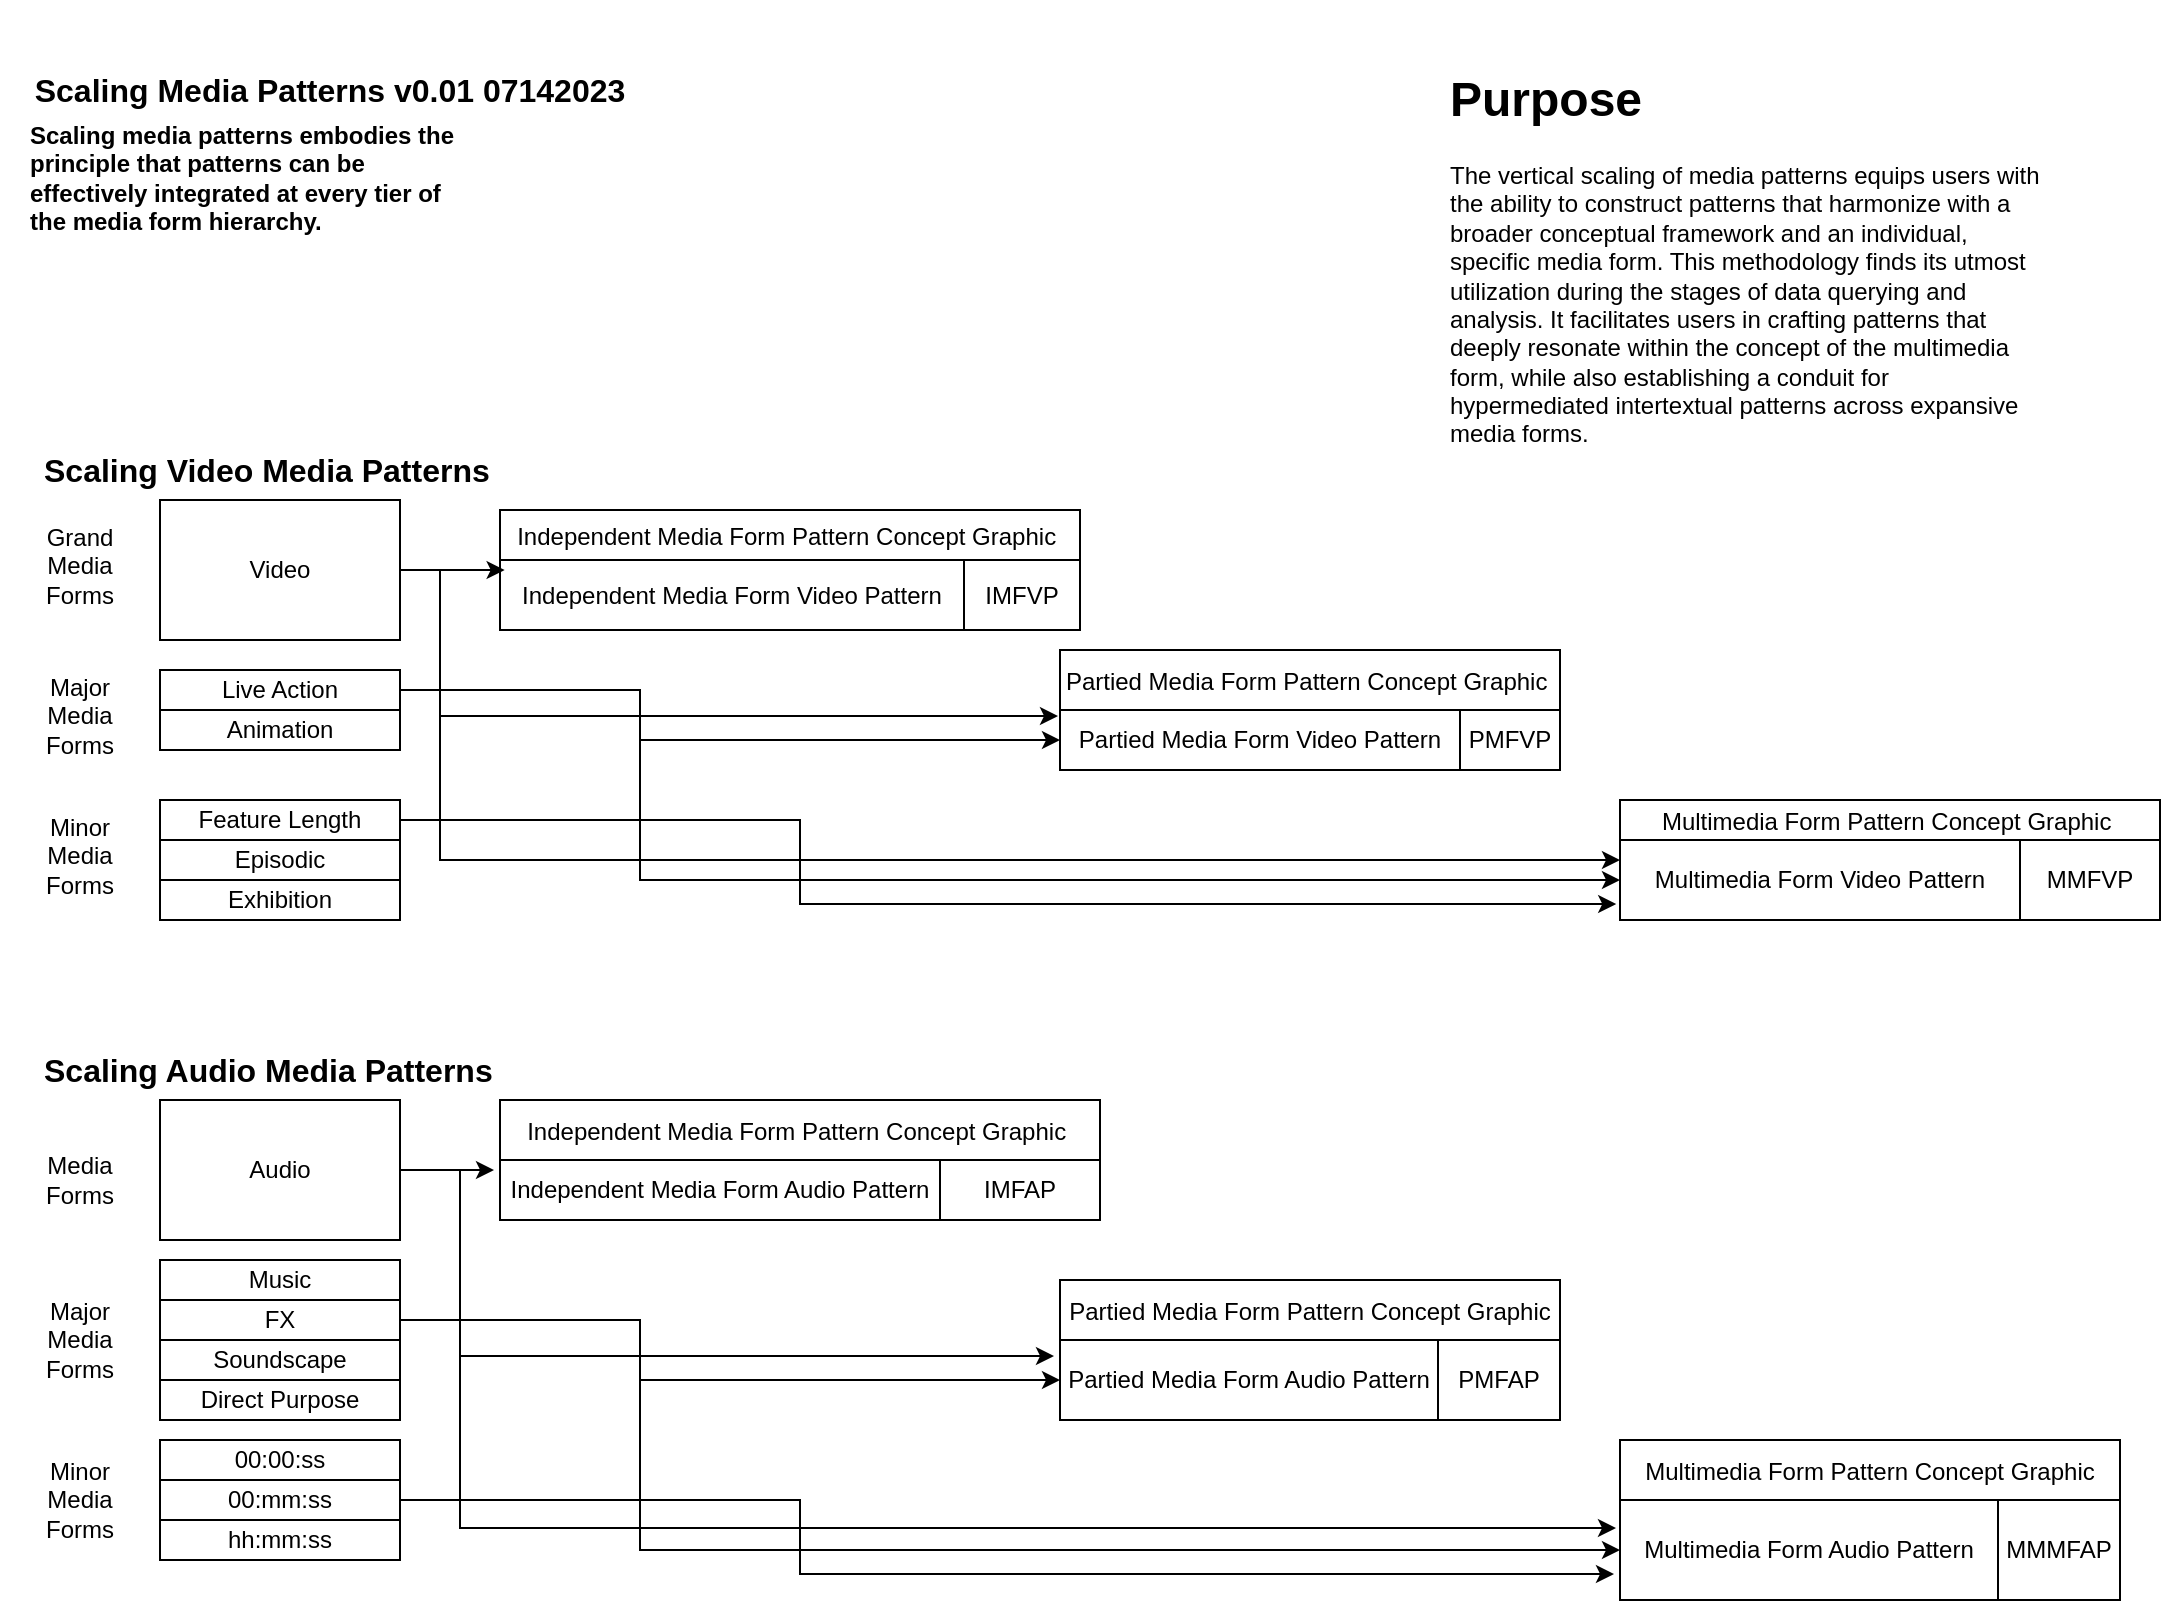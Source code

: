 <mxfile version="21.6.1" type="device">
  <diagram name="Page-1" id="7AgDb01p-mtImN13DRt2">
    <mxGraphModel dx="1886" dy="844" grid="1" gridSize="10" guides="1" tooltips="1" connect="1" arrows="1" fold="1" page="1" pageScale="1" pageWidth="1100" pageHeight="850" math="0" shadow="0">
      <root>
        <mxCell id="0" />
        <mxCell id="1" parent="0" />
        <mxCell id="x3Tc2kWuTWhbz8ocdKvm-145" style="edgeStyle=orthogonalEdgeStyle;rounded=0;orthogonalLoop=1;jettySize=auto;html=1;exitX=1;exitY=0.5;exitDx=0;exitDy=0;entryX=0.008;entryY=0.143;entryDx=0;entryDy=0;entryPerimeter=0;" parent="1" source="x3Tc2kWuTWhbz8ocdKvm-1" target="x3Tc2kWuTWhbz8ocdKvm-20" edge="1">
          <mxGeometry relative="1" as="geometry" />
        </mxCell>
        <mxCell id="x3Tc2kWuTWhbz8ocdKvm-149" style="edgeStyle=orthogonalEdgeStyle;rounded=0;orthogonalLoop=1;jettySize=auto;html=1;exitX=1;exitY=0.5;exitDx=0;exitDy=0;entryX=-0.004;entryY=0.1;entryDx=0;entryDy=0;entryPerimeter=0;" parent="1" source="x3Tc2kWuTWhbz8ocdKvm-1" target="x3Tc2kWuTWhbz8ocdKvm-109" edge="1">
          <mxGeometry relative="1" as="geometry">
            <Array as="points">
              <mxPoint x="220" y="285" />
              <mxPoint x="220" y="358" />
            </Array>
          </mxGeometry>
        </mxCell>
        <mxCell id="x3Tc2kWuTWhbz8ocdKvm-152" style="edgeStyle=orthogonalEdgeStyle;rounded=0;orthogonalLoop=1;jettySize=auto;html=1;exitX=1;exitY=0.5;exitDx=0;exitDy=0;entryX=0;entryY=0.25;entryDx=0;entryDy=0;entryPerimeter=0;" parent="1" source="x3Tc2kWuTWhbz8ocdKvm-1" target="x3Tc2kWuTWhbz8ocdKvm-132" edge="1">
          <mxGeometry relative="1" as="geometry">
            <Array as="points">
              <mxPoint x="220" y="285" />
              <mxPoint x="220" y="430" />
            </Array>
          </mxGeometry>
        </mxCell>
        <mxCell id="x3Tc2kWuTWhbz8ocdKvm-1" value="Video" style="rounded=0;whiteSpace=wrap;html=1;" parent="1" vertex="1">
          <mxGeometry x="80" y="250" width="120" height="70" as="geometry" />
        </mxCell>
        <mxCell id="x3Tc2kWuTWhbz8ocdKvm-2" value="Grand&lt;br&gt;Media Forms" style="text;html=1;strokeColor=none;fillColor=none;align=center;verticalAlign=middle;whiteSpace=wrap;rounded=0;" parent="1" vertex="1">
          <mxGeometry x="10" y="267.5" width="60" height="30" as="geometry" />
        </mxCell>
        <mxCell id="x3Tc2kWuTWhbz8ocdKvm-3" value="Major Media Forms" style="text;html=1;strokeColor=none;fillColor=none;align=center;verticalAlign=middle;whiteSpace=wrap;rounded=0;" parent="1" vertex="1">
          <mxGeometry x="10" y="342.5" width="60" height="30" as="geometry" />
        </mxCell>
        <mxCell id="x3Tc2kWuTWhbz8ocdKvm-4" value="" style="shape=table;startSize=0;container=1;collapsible=0;childLayout=tableLayout;" parent="1" vertex="1">
          <mxGeometry x="80" y="335" width="120" height="40" as="geometry" />
        </mxCell>
        <mxCell id="x3Tc2kWuTWhbz8ocdKvm-5" value="" style="shape=tableRow;horizontal=0;startSize=0;swimlaneHead=0;swimlaneBody=0;strokeColor=inherit;top=0;left=0;bottom=0;right=0;collapsible=0;dropTarget=0;fillColor=none;points=[[0,0.5],[1,0.5]];portConstraint=eastwest;" parent="x3Tc2kWuTWhbz8ocdKvm-4" vertex="1">
          <mxGeometry width="120" height="20" as="geometry" />
        </mxCell>
        <mxCell id="x3Tc2kWuTWhbz8ocdKvm-6" value="Live Action" style="shape=partialRectangle;html=1;whiteSpace=wrap;connectable=0;strokeColor=inherit;overflow=hidden;fillColor=none;top=0;left=0;bottom=0;right=0;pointerEvents=1;" parent="x3Tc2kWuTWhbz8ocdKvm-5" vertex="1">
          <mxGeometry width="120" height="20" as="geometry">
            <mxRectangle width="120" height="20" as="alternateBounds" />
          </mxGeometry>
        </mxCell>
        <mxCell id="x3Tc2kWuTWhbz8ocdKvm-7" value="" style="shape=tableRow;horizontal=0;startSize=0;swimlaneHead=0;swimlaneBody=0;strokeColor=inherit;top=0;left=0;bottom=0;right=0;collapsible=0;dropTarget=0;fillColor=none;points=[[0,0.5],[1,0.5]];portConstraint=eastwest;" parent="x3Tc2kWuTWhbz8ocdKvm-4" vertex="1">
          <mxGeometry y="20" width="120" height="20" as="geometry" />
        </mxCell>
        <mxCell id="x3Tc2kWuTWhbz8ocdKvm-8" value="Animation" style="shape=partialRectangle;html=1;whiteSpace=wrap;connectable=0;strokeColor=inherit;overflow=hidden;fillColor=none;top=0;left=0;bottom=0;right=0;pointerEvents=1;" parent="x3Tc2kWuTWhbz8ocdKvm-7" vertex="1">
          <mxGeometry width="120" height="20" as="geometry">
            <mxRectangle width="120" height="20" as="alternateBounds" />
          </mxGeometry>
        </mxCell>
        <mxCell id="x3Tc2kWuTWhbz8ocdKvm-9" value="Minor&lt;br&gt;Media&lt;br&gt;Forms" style="text;html=1;strokeColor=none;fillColor=none;align=center;verticalAlign=middle;whiteSpace=wrap;rounded=0;" parent="1" vertex="1">
          <mxGeometry x="10" y="412.5" width="60" height="30" as="geometry" />
        </mxCell>
        <mxCell id="x3Tc2kWuTWhbz8ocdKvm-10" value="" style="shape=table;startSize=0;container=1;collapsible=0;childLayout=tableLayout;" parent="1" vertex="1">
          <mxGeometry x="80" y="400" width="120" height="60" as="geometry" />
        </mxCell>
        <mxCell id="x3Tc2kWuTWhbz8ocdKvm-11" value="" style="shape=tableRow;horizontal=0;startSize=0;swimlaneHead=0;swimlaneBody=0;strokeColor=inherit;top=0;left=0;bottom=0;right=0;collapsible=0;dropTarget=0;fillColor=none;points=[[0,0.5],[1,0.5]];portConstraint=eastwest;" parent="x3Tc2kWuTWhbz8ocdKvm-10" vertex="1">
          <mxGeometry width="120" height="20" as="geometry" />
        </mxCell>
        <mxCell id="x3Tc2kWuTWhbz8ocdKvm-12" value="Feature Length" style="shape=partialRectangle;html=1;whiteSpace=wrap;connectable=0;strokeColor=inherit;overflow=hidden;fillColor=none;top=0;left=0;bottom=0;right=0;pointerEvents=1;" parent="x3Tc2kWuTWhbz8ocdKvm-11" vertex="1">
          <mxGeometry width="120" height="20" as="geometry">
            <mxRectangle width="120" height="20" as="alternateBounds" />
          </mxGeometry>
        </mxCell>
        <mxCell id="x3Tc2kWuTWhbz8ocdKvm-13" value="" style="shape=tableRow;horizontal=0;startSize=0;swimlaneHead=0;swimlaneBody=0;strokeColor=inherit;top=0;left=0;bottom=0;right=0;collapsible=0;dropTarget=0;fillColor=none;points=[[0,0.5],[1,0.5]];portConstraint=eastwest;" parent="x3Tc2kWuTWhbz8ocdKvm-10" vertex="1">
          <mxGeometry y="20" width="120" height="20" as="geometry" />
        </mxCell>
        <mxCell id="x3Tc2kWuTWhbz8ocdKvm-14" value="Episodic" style="shape=partialRectangle;html=1;whiteSpace=wrap;connectable=0;strokeColor=inherit;overflow=hidden;fillColor=none;top=0;left=0;bottom=0;right=0;pointerEvents=1;" parent="x3Tc2kWuTWhbz8ocdKvm-13" vertex="1">
          <mxGeometry width="120" height="20" as="geometry">
            <mxRectangle width="120" height="20" as="alternateBounds" />
          </mxGeometry>
        </mxCell>
        <mxCell id="x3Tc2kWuTWhbz8ocdKvm-15" style="shape=tableRow;horizontal=0;startSize=0;swimlaneHead=0;swimlaneBody=0;strokeColor=inherit;top=0;left=0;bottom=0;right=0;collapsible=0;dropTarget=0;fillColor=none;points=[[0,0.5],[1,0.5]];portConstraint=eastwest;" parent="x3Tc2kWuTWhbz8ocdKvm-10" vertex="1">
          <mxGeometry y="40" width="120" height="20" as="geometry" />
        </mxCell>
        <mxCell id="x3Tc2kWuTWhbz8ocdKvm-16" value="Exhibition" style="shape=partialRectangle;html=1;whiteSpace=wrap;connectable=0;strokeColor=inherit;overflow=hidden;fillColor=none;top=0;left=0;bottom=0;right=0;pointerEvents=1;" parent="x3Tc2kWuTWhbz8ocdKvm-15" vertex="1">
          <mxGeometry width="120" height="20" as="geometry">
            <mxRectangle width="120" height="20" as="alternateBounds" />
          </mxGeometry>
        </mxCell>
        <mxCell id="x3Tc2kWuTWhbz8ocdKvm-19" value="Independent Media Form Pattern Concept Graphic " style="shape=table;startSize=25;container=1;collapsible=0;childLayout=tableLayout;" parent="1" vertex="1">
          <mxGeometry x="250" y="255" width="290" height="60" as="geometry" />
        </mxCell>
        <mxCell id="x3Tc2kWuTWhbz8ocdKvm-20" value="" style="shape=tableRow;horizontal=0;startSize=0;swimlaneHead=0;swimlaneBody=0;strokeColor=inherit;top=0;left=0;bottom=0;right=0;collapsible=0;dropTarget=0;fillColor=none;points=[[0,0.5],[1,0.5]];portConstraint=eastwest;" parent="x3Tc2kWuTWhbz8ocdKvm-19" vertex="1">
          <mxGeometry y="25" width="290" height="35" as="geometry" />
        </mxCell>
        <mxCell id="x3Tc2kWuTWhbz8ocdKvm-21" value="Independent Media Form Video Pattern" style="shape=partialRectangle;html=1;whiteSpace=wrap;connectable=0;strokeColor=inherit;overflow=hidden;fillColor=none;top=0;left=0;bottom=0;right=0;pointerEvents=1;" parent="x3Tc2kWuTWhbz8ocdKvm-20" vertex="1">
          <mxGeometry width="232" height="35" as="geometry">
            <mxRectangle width="232" height="35" as="alternateBounds" />
          </mxGeometry>
        </mxCell>
        <mxCell id="x3Tc2kWuTWhbz8ocdKvm-22" value="IMFVP" style="shape=partialRectangle;html=1;whiteSpace=wrap;connectable=0;strokeColor=inherit;overflow=hidden;fillColor=none;top=0;left=0;bottom=0;right=0;pointerEvents=1;" parent="x3Tc2kWuTWhbz8ocdKvm-20" vertex="1">
          <mxGeometry x="232" width="58" height="35" as="geometry">
            <mxRectangle width="58" height="35" as="alternateBounds" />
          </mxGeometry>
        </mxCell>
        <mxCell id="x3Tc2kWuTWhbz8ocdKvm-44" value="Independent Media Form Pattern Concept Graphic " style="shape=table;startSize=30;container=1;collapsible=0;childLayout=tableLayout;" parent="1" vertex="1">
          <mxGeometry x="250" y="550" width="300" height="60" as="geometry" />
        </mxCell>
        <mxCell id="x3Tc2kWuTWhbz8ocdKvm-45" value="" style="shape=tableRow;horizontal=0;startSize=0;swimlaneHead=0;swimlaneBody=0;strokeColor=inherit;top=0;left=0;bottom=0;right=0;collapsible=0;dropTarget=0;fillColor=none;points=[[0,0.5],[1,0.5]];portConstraint=eastwest;" parent="x3Tc2kWuTWhbz8ocdKvm-44" vertex="1">
          <mxGeometry y="30" width="300" height="30" as="geometry" />
        </mxCell>
        <mxCell id="x3Tc2kWuTWhbz8ocdKvm-46" value="Independent Media Form Audio Pattern" style="shape=partialRectangle;html=1;whiteSpace=wrap;connectable=0;strokeColor=inherit;overflow=hidden;fillColor=none;top=0;left=0;bottom=0;right=0;pointerEvents=1;" parent="x3Tc2kWuTWhbz8ocdKvm-45" vertex="1">
          <mxGeometry width="220" height="30" as="geometry">
            <mxRectangle width="220" height="30" as="alternateBounds" />
          </mxGeometry>
        </mxCell>
        <mxCell id="x3Tc2kWuTWhbz8ocdKvm-47" value="IMFAP" style="shape=partialRectangle;html=1;whiteSpace=wrap;connectable=0;strokeColor=inherit;overflow=hidden;fillColor=none;top=0;left=0;bottom=0;right=0;pointerEvents=1;" parent="x3Tc2kWuTWhbz8ocdKvm-45" vertex="1">
          <mxGeometry x="220" width="80" height="30" as="geometry">
            <mxRectangle width="80" height="30" as="alternateBounds" />
          </mxGeometry>
        </mxCell>
        <mxCell id="x3Tc2kWuTWhbz8ocdKvm-90" style="edgeStyle=orthogonalEdgeStyle;rounded=0;orthogonalLoop=1;jettySize=auto;html=1;exitX=1;exitY=0.5;exitDx=0;exitDy=0;entryX=-0.01;entryY=0.167;entryDx=0;entryDy=0;entryPerimeter=0;" parent="1" source="x3Tc2kWuTWhbz8ocdKvm-69" target="x3Tc2kWuTWhbz8ocdKvm-45" edge="1">
          <mxGeometry relative="1" as="geometry" />
        </mxCell>
        <mxCell id="x3Tc2kWuTWhbz8ocdKvm-164" style="edgeStyle=orthogonalEdgeStyle;rounded=0;orthogonalLoop=1;jettySize=auto;html=1;exitX=1;exitY=0.5;exitDx=0;exitDy=0;entryX=-0.012;entryY=0.2;entryDx=0;entryDy=0;entryPerimeter=0;" parent="1" source="x3Tc2kWuTWhbz8ocdKvm-69" target="x3Tc2kWuTWhbz8ocdKvm-156" edge="1">
          <mxGeometry relative="1" as="geometry">
            <Array as="points">
              <mxPoint x="230" y="585" />
              <mxPoint x="230" y="678" />
            </Array>
          </mxGeometry>
        </mxCell>
        <mxCell id="x3Tc2kWuTWhbz8ocdKvm-170" style="edgeStyle=orthogonalEdgeStyle;rounded=0;orthogonalLoop=1;jettySize=auto;html=1;exitX=1;exitY=0.5;exitDx=0;exitDy=0;entryX=-0.008;entryY=0.28;entryDx=0;entryDy=0;entryPerimeter=0;" parent="1" source="x3Tc2kWuTWhbz8ocdKvm-69" target="x3Tc2kWuTWhbz8ocdKvm-160" edge="1">
          <mxGeometry relative="1" as="geometry">
            <Array as="points">
              <mxPoint x="230" y="585" />
              <mxPoint x="230" y="764" />
            </Array>
          </mxGeometry>
        </mxCell>
        <mxCell id="x3Tc2kWuTWhbz8ocdKvm-69" value="Audio" style="rounded=0;whiteSpace=wrap;html=1;" parent="1" vertex="1">
          <mxGeometry x="80" y="550" width="120" height="70" as="geometry" />
        </mxCell>
        <mxCell id="x3Tc2kWuTWhbz8ocdKvm-70" value="" style="shape=table;startSize=0;container=1;collapsible=0;childLayout=tableLayout;" parent="1" vertex="1">
          <mxGeometry x="80" y="630" width="120" height="80" as="geometry" />
        </mxCell>
        <mxCell id="x3Tc2kWuTWhbz8ocdKvm-71" value="" style="shape=tableRow;horizontal=0;startSize=0;swimlaneHead=0;swimlaneBody=0;strokeColor=inherit;top=0;left=0;bottom=0;right=0;collapsible=0;dropTarget=0;fillColor=none;points=[[0,0.5],[1,0.5]];portConstraint=eastwest;" parent="x3Tc2kWuTWhbz8ocdKvm-70" vertex="1">
          <mxGeometry width="120" height="20" as="geometry" />
        </mxCell>
        <mxCell id="x3Tc2kWuTWhbz8ocdKvm-72" value="Music" style="shape=partialRectangle;html=1;whiteSpace=wrap;connectable=0;strokeColor=inherit;overflow=hidden;fillColor=none;top=0;left=0;bottom=0;right=0;pointerEvents=1;" parent="x3Tc2kWuTWhbz8ocdKvm-71" vertex="1">
          <mxGeometry width="120" height="20" as="geometry">
            <mxRectangle width="120" height="20" as="alternateBounds" />
          </mxGeometry>
        </mxCell>
        <mxCell id="x3Tc2kWuTWhbz8ocdKvm-73" value="" style="shape=tableRow;horizontal=0;startSize=0;swimlaneHead=0;swimlaneBody=0;strokeColor=inherit;top=0;left=0;bottom=0;right=0;collapsible=0;dropTarget=0;fillColor=none;points=[[0,0.5],[1,0.5]];portConstraint=eastwest;" parent="x3Tc2kWuTWhbz8ocdKvm-70" vertex="1">
          <mxGeometry y="20" width="120" height="20" as="geometry" />
        </mxCell>
        <mxCell id="x3Tc2kWuTWhbz8ocdKvm-74" value="FX" style="shape=partialRectangle;html=1;whiteSpace=wrap;connectable=0;strokeColor=inherit;overflow=hidden;fillColor=none;top=0;left=0;bottom=0;right=0;pointerEvents=1;" parent="x3Tc2kWuTWhbz8ocdKvm-73" vertex="1">
          <mxGeometry width="120" height="20" as="geometry">
            <mxRectangle width="120" height="20" as="alternateBounds" />
          </mxGeometry>
        </mxCell>
        <mxCell id="x3Tc2kWuTWhbz8ocdKvm-75" style="shape=tableRow;horizontal=0;startSize=0;swimlaneHead=0;swimlaneBody=0;strokeColor=inherit;top=0;left=0;bottom=0;right=0;collapsible=0;dropTarget=0;fillColor=none;points=[[0,0.5],[1,0.5]];portConstraint=eastwest;" parent="x3Tc2kWuTWhbz8ocdKvm-70" vertex="1">
          <mxGeometry y="40" width="120" height="20" as="geometry" />
        </mxCell>
        <mxCell id="x3Tc2kWuTWhbz8ocdKvm-76" value="Soundscape" style="shape=partialRectangle;html=1;whiteSpace=wrap;connectable=0;strokeColor=inherit;overflow=hidden;fillColor=none;top=0;left=0;bottom=0;right=0;pointerEvents=1;" parent="x3Tc2kWuTWhbz8ocdKvm-75" vertex="1">
          <mxGeometry width="120" height="20" as="geometry">
            <mxRectangle width="120" height="20" as="alternateBounds" />
          </mxGeometry>
        </mxCell>
        <mxCell id="x3Tc2kWuTWhbz8ocdKvm-77" style="shape=tableRow;horizontal=0;startSize=0;swimlaneHead=0;swimlaneBody=0;strokeColor=inherit;top=0;left=0;bottom=0;right=0;collapsible=0;dropTarget=0;fillColor=none;points=[[0,0.5],[1,0.5]];portConstraint=eastwest;" parent="x3Tc2kWuTWhbz8ocdKvm-70" vertex="1">
          <mxGeometry y="60" width="120" height="20" as="geometry" />
        </mxCell>
        <mxCell id="x3Tc2kWuTWhbz8ocdKvm-78" value="Direct Purpose" style="shape=partialRectangle;html=1;whiteSpace=wrap;connectable=0;strokeColor=inherit;overflow=hidden;fillColor=none;top=0;left=0;bottom=0;right=0;pointerEvents=1;" parent="x3Tc2kWuTWhbz8ocdKvm-77" vertex="1">
          <mxGeometry width="120" height="20" as="geometry">
            <mxRectangle width="120" height="20" as="alternateBounds" />
          </mxGeometry>
        </mxCell>
        <mxCell id="x3Tc2kWuTWhbz8ocdKvm-79" value="" style="shape=table;startSize=0;container=1;collapsible=0;childLayout=tableLayout;" parent="1" vertex="1">
          <mxGeometry x="80" y="720" width="120" height="60" as="geometry" />
        </mxCell>
        <mxCell id="x3Tc2kWuTWhbz8ocdKvm-80" value="" style="shape=tableRow;horizontal=0;startSize=0;swimlaneHead=0;swimlaneBody=0;strokeColor=inherit;top=0;left=0;bottom=0;right=0;collapsible=0;dropTarget=0;fillColor=none;points=[[0,0.5],[1,0.5]];portConstraint=eastwest;" parent="x3Tc2kWuTWhbz8ocdKvm-79" vertex="1">
          <mxGeometry width="120" height="20" as="geometry" />
        </mxCell>
        <mxCell id="x3Tc2kWuTWhbz8ocdKvm-81" value="00:00:ss" style="shape=partialRectangle;html=1;whiteSpace=wrap;connectable=0;strokeColor=inherit;overflow=hidden;fillColor=none;top=0;left=0;bottom=0;right=0;pointerEvents=1;" parent="x3Tc2kWuTWhbz8ocdKvm-80" vertex="1">
          <mxGeometry width="120" height="20" as="geometry">
            <mxRectangle width="120" height="20" as="alternateBounds" />
          </mxGeometry>
        </mxCell>
        <mxCell id="x3Tc2kWuTWhbz8ocdKvm-82" value="" style="shape=tableRow;horizontal=0;startSize=0;swimlaneHead=0;swimlaneBody=0;strokeColor=inherit;top=0;left=0;bottom=0;right=0;collapsible=0;dropTarget=0;fillColor=none;points=[[0,0.5],[1,0.5]];portConstraint=eastwest;" parent="x3Tc2kWuTWhbz8ocdKvm-79" vertex="1">
          <mxGeometry y="20" width="120" height="20" as="geometry" />
        </mxCell>
        <mxCell id="x3Tc2kWuTWhbz8ocdKvm-83" value="00:mm:ss" style="shape=partialRectangle;html=1;whiteSpace=wrap;connectable=0;strokeColor=inherit;overflow=hidden;fillColor=none;top=0;left=0;bottom=0;right=0;pointerEvents=1;" parent="x3Tc2kWuTWhbz8ocdKvm-82" vertex="1">
          <mxGeometry width="120" height="20" as="geometry">
            <mxRectangle width="120" height="20" as="alternateBounds" />
          </mxGeometry>
        </mxCell>
        <mxCell id="x3Tc2kWuTWhbz8ocdKvm-84" style="shape=tableRow;horizontal=0;startSize=0;swimlaneHead=0;swimlaneBody=0;strokeColor=inherit;top=0;left=0;bottom=0;right=0;collapsible=0;dropTarget=0;fillColor=none;points=[[0,0.5],[1,0.5]];portConstraint=eastwest;" parent="x3Tc2kWuTWhbz8ocdKvm-79" vertex="1">
          <mxGeometry y="40" width="120" height="20" as="geometry" />
        </mxCell>
        <mxCell id="x3Tc2kWuTWhbz8ocdKvm-85" value="hh:mm:ss" style="shape=partialRectangle;html=1;whiteSpace=wrap;connectable=0;strokeColor=inherit;overflow=hidden;fillColor=none;top=0;left=0;bottom=0;right=0;pointerEvents=1;" parent="x3Tc2kWuTWhbz8ocdKvm-84" vertex="1">
          <mxGeometry width="120" height="20" as="geometry">
            <mxRectangle width="120" height="20" as="alternateBounds" />
          </mxGeometry>
        </mxCell>
        <mxCell id="x3Tc2kWuTWhbz8ocdKvm-86" value="Media Forms" style="text;html=1;strokeColor=none;fillColor=none;align=center;verticalAlign=middle;whiteSpace=wrap;rounded=0;" parent="1" vertex="1">
          <mxGeometry x="10" y="575" width="60" height="30" as="geometry" />
        </mxCell>
        <mxCell id="x3Tc2kWuTWhbz8ocdKvm-87" value="Major Media Forms" style="text;html=1;strokeColor=none;fillColor=none;align=center;verticalAlign=middle;whiteSpace=wrap;rounded=0;" parent="1" vertex="1">
          <mxGeometry x="10" y="655" width="60" height="30" as="geometry" />
        </mxCell>
        <mxCell id="x3Tc2kWuTWhbz8ocdKvm-88" value="Minor&lt;br&gt;Media&lt;br&gt;Forms" style="text;html=1;strokeColor=none;fillColor=none;align=center;verticalAlign=middle;whiteSpace=wrap;rounded=0;" parent="1" vertex="1">
          <mxGeometry x="10" y="735" width="60" height="30" as="geometry" />
        </mxCell>
        <mxCell id="x3Tc2kWuTWhbz8ocdKvm-108" value="Partied Media Form Pattern Concept Graphic " style="shape=table;startSize=30;container=1;collapsible=0;childLayout=tableLayout;" parent="1" vertex="1">
          <mxGeometry x="530" y="325" width="250" height="60" as="geometry" />
        </mxCell>
        <mxCell id="x3Tc2kWuTWhbz8ocdKvm-109" value="" style="shape=tableRow;horizontal=0;startSize=0;swimlaneHead=0;swimlaneBody=0;strokeColor=inherit;top=0;left=0;bottom=0;right=0;collapsible=0;dropTarget=0;fillColor=none;points=[[0,0.5],[1,0.5]];portConstraint=eastwest;" parent="x3Tc2kWuTWhbz8ocdKvm-108" vertex="1">
          <mxGeometry y="30" width="250" height="30" as="geometry" />
        </mxCell>
        <mxCell id="x3Tc2kWuTWhbz8ocdKvm-110" value="Partied Media Form Video Pattern" style="shape=partialRectangle;html=1;whiteSpace=wrap;connectable=0;strokeColor=inherit;overflow=hidden;fillColor=none;top=0;left=0;bottom=0;right=0;pointerEvents=1;" parent="x3Tc2kWuTWhbz8ocdKvm-109" vertex="1">
          <mxGeometry width="200" height="30" as="geometry">
            <mxRectangle width="200" height="30" as="alternateBounds" />
          </mxGeometry>
        </mxCell>
        <mxCell id="x3Tc2kWuTWhbz8ocdKvm-111" value="PMFVP" style="shape=partialRectangle;html=1;whiteSpace=wrap;connectable=0;strokeColor=inherit;overflow=hidden;fillColor=none;top=0;left=0;bottom=0;right=0;pointerEvents=1;" parent="x3Tc2kWuTWhbz8ocdKvm-109" vertex="1">
          <mxGeometry x="200" width="50" height="30" as="geometry">
            <mxRectangle width="50" height="30" as="alternateBounds" />
          </mxGeometry>
        </mxCell>
        <mxCell id="x3Tc2kWuTWhbz8ocdKvm-131" value="Multimedia Form Pattern Concept Graphic " style="shape=table;startSize=20;container=1;collapsible=0;childLayout=tableLayout;" parent="1" vertex="1">
          <mxGeometry x="810" y="400" width="270" height="60" as="geometry" />
        </mxCell>
        <mxCell id="x3Tc2kWuTWhbz8ocdKvm-132" value="" style="shape=tableRow;horizontal=0;startSize=0;swimlaneHead=0;swimlaneBody=0;strokeColor=inherit;top=0;left=0;bottom=0;right=0;collapsible=0;dropTarget=0;fillColor=none;points=[[0,0.5],[1,0.5]];portConstraint=eastwest;" parent="x3Tc2kWuTWhbz8ocdKvm-131" vertex="1">
          <mxGeometry y="20" width="270" height="40" as="geometry" />
        </mxCell>
        <mxCell id="x3Tc2kWuTWhbz8ocdKvm-133" value="Multimedia Form Video Pattern" style="shape=partialRectangle;html=1;whiteSpace=wrap;connectable=0;strokeColor=inherit;overflow=hidden;fillColor=none;top=0;left=0;bottom=0;right=0;pointerEvents=1;" parent="x3Tc2kWuTWhbz8ocdKvm-132" vertex="1">
          <mxGeometry width="200" height="40" as="geometry">
            <mxRectangle width="200" height="40" as="alternateBounds" />
          </mxGeometry>
        </mxCell>
        <mxCell id="x3Tc2kWuTWhbz8ocdKvm-134" value="MMFVP" style="shape=partialRectangle;html=1;whiteSpace=wrap;connectable=0;strokeColor=inherit;overflow=hidden;fillColor=none;top=0;left=0;bottom=0;right=0;pointerEvents=1;" parent="x3Tc2kWuTWhbz8ocdKvm-132" vertex="1">
          <mxGeometry x="200" width="70" height="40" as="geometry">
            <mxRectangle width="70" height="40" as="alternateBounds" />
          </mxGeometry>
        </mxCell>
        <mxCell id="x3Tc2kWuTWhbz8ocdKvm-150" style="edgeStyle=orthogonalEdgeStyle;rounded=0;orthogonalLoop=1;jettySize=auto;html=1;exitX=1;exitY=0.5;exitDx=0;exitDy=0;entryX=0;entryY=0.5;entryDx=0;entryDy=0;" parent="1" source="x3Tc2kWuTWhbz8ocdKvm-5" target="x3Tc2kWuTWhbz8ocdKvm-109" edge="1">
          <mxGeometry relative="1" as="geometry">
            <Array as="points">
              <mxPoint x="320" y="345" />
              <mxPoint x="320" y="370" />
            </Array>
          </mxGeometry>
        </mxCell>
        <mxCell id="x3Tc2kWuTWhbz8ocdKvm-153" style="edgeStyle=orthogonalEdgeStyle;rounded=0;orthogonalLoop=1;jettySize=auto;html=1;exitX=1;exitY=0.5;exitDx=0;exitDy=0;entryX=0;entryY=0.5;entryDx=0;entryDy=0;" parent="1" source="x3Tc2kWuTWhbz8ocdKvm-5" target="x3Tc2kWuTWhbz8ocdKvm-132" edge="1">
          <mxGeometry relative="1" as="geometry">
            <Array as="points">
              <mxPoint x="320" y="345" />
              <mxPoint x="320" y="440" />
            </Array>
          </mxGeometry>
        </mxCell>
        <mxCell id="x3Tc2kWuTWhbz8ocdKvm-154" style="edgeStyle=orthogonalEdgeStyle;rounded=0;orthogonalLoop=1;jettySize=auto;html=1;exitX=1;exitY=0.5;exitDx=0;exitDy=0;entryX=-0.007;entryY=0.8;entryDx=0;entryDy=0;entryPerimeter=0;" parent="1" source="x3Tc2kWuTWhbz8ocdKvm-11" target="x3Tc2kWuTWhbz8ocdKvm-132" edge="1">
          <mxGeometry relative="1" as="geometry">
            <Array as="points">
              <mxPoint x="400" y="410" />
              <mxPoint x="400" y="452" />
            </Array>
          </mxGeometry>
        </mxCell>
        <mxCell id="x3Tc2kWuTWhbz8ocdKvm-155" value="Partied Media Form Pattern Concept Graphic" style="shape=table;startSize=30;container=1;collapsible=0;childLayout=tableLayout;" parent="1" vertex="1">
          <mxGeometry x="530" y="640" width="250" height="70" as="geometry" />
        </mxCell>
        <mxCell id="x3Tc2kWuTWhbz8ocdKvm-156" value="" style="shape=tableRow;horizontal=0;startSize=0;swimlaneHead=0;swimlaneBody=0;strokeColor=inherit;top=0;left=0;bottom=0;right=0;collapsible=0;dropTarget=0;fillColor=none;points=[[0,0.5],[1,0.5]];portConstraint=eastwest;" parent="x3Tc2kWuTWhbz8ocdKvm-155" vertex="1">
          <mxGeometry y="30" width="250" height="40" as="geometry" />
        </mxCell>
        <mxCell id="x3Tc2kWuTWhbz8ocdKvm-157" value="Partied Media Form Audio Pattern" style="shape=partialRectangle;html=1;whiteSpace=wrap;connectable=0;strokeColor=inherit;overflow=hidden;fillColor=none;top=0;left=0;bottom=0;right=0;pointerEvents=1;" parent="x3Tc2kWuTWhbz8ocdKvm-156" vertex="1">
          <mxGeometry width="189" height="40" as="geometry">
            <mxRectangle width="189" height="40" as="alternateBounds" />
          </mxGeometry>
        </mxCell>
        <mxCell id="x3Tc2kWuTWhbz8ocdKvm-158" value="PMFAP" style="shape=partialRectangle;html=1;whiteSpace=wrap;connectable=0;strokeColor=inherit;overflow=hidden;fillColor=none;top=0;left=0;bottom=0;right=0;pointerEvents=1;" parent="x3Tc2kWuTWhbz8ocdKvm-156" vertex="1">
          <mxGeometry x="189" width="61" height="40" as="geometry">
            <mxRectangle width="61" height="40" as="alternateBounds" />
          </mxGeometry>
        </mxCell>
        <mxCell id="x3Tc2kWuTWhbz8ocdKvm-159" value="Multimedia Form Pattern Concept Graphic" style="shape=table;startSize=30;container=1;collapsible=0;childLayout=tableLayout;" parent="1" vertex="1">
          <mxGeometry x="810" y="720" width="250" height="80" as="geometry" />
        </mxCell>
        <mxCell id="x3Tc2kWuTWhbz8ocdKvm-160" value="" style="shape=tableRow;horizontal=0;startSize=0;swimlaneHead=0;swimlaneBody=0;strokeColor=inherit;top=0;left=0;bottom=0;right=0;collapsible=0;dropTarget=0;fillColor=none;points=[[0,0.5],[1,0.5]];portConstraint=eastwest;" parent="x3Tc2kWuTWhbz8ocdKvm-159" vertex="1">
          <mxGeometry y="30" width="250" height="50" as="geometry" />
        </mxCell>
        <mxCell id="x3Tc2kWuTWhbz8ocdKvm-161" value="Multimedia Form Audio Pattern" style="shape=partialRectangle;html=1;whiteSpace=wrap;connectable=0;strokeColor=inherit;overflow=hidden;fillColor=none;top=0;left=0;bottom=0;right=0;pointerEvents=1;" parent="x3Tc2kWuTWhbz8ocdKvm-160" vertex="1">
          <mxGeometry width="189" height="50" as="geometry">
            <mxRectangle width="189" height="50" as="alternateBounds" />
          </mxGeometry>
        </mxCell>
        <mxCell id="x3Tc2kWuTWhbz8ocdKvm-162" value="MMMFAP" style="shape=partialRectangle;html=1;whiteSpace=wrap;connectable=0;strokeColor=inherit;overflow=hidden;fillColor=none;top=0;left=0;bottom=0;right=0;pointerEvents=1;" parent="x3Tc2kWuTWhbz8ocdKvm-160" vertex="1">
          <mxGeometry x="189" width="61" height="50" as="geometry">
            <mxRectangle width="61" height="50" as="alternateBounds" />
          </mxGeometry>
        </mxCell>
        <mxCell id="x3Tc2kWuTWhbz8ocdKvm-165" style="edgeStyle=orthogonalEdgeStyle;rounded=0;orthogonalLoop=1;jettySize=auto;html=1;exitX=1;exitY=0.5;exitDx=0;exitDy=0;entryX=0;entryY=0.5;entryDx=0;entryDy=0;" parent="1" source="x3Tc2kWuTWhbz8ocdKvm-73" target="x3Tc2kWuTWhbz8ocdKvm-156" edge="1">
          <mxGeometry relative="1" as="geometry">
            <Array as="points">
              <mxPoint x="320" y="660" />
              <mxPoint x="320" y="690" />
            </Array>
          </mxGeometry>
        </mxCell>
        <mxCell id="x3Tc2kWuTWhbz8ocdKvm-171" style="edgeStyle=orthogonalEdgeStyle;rounded=0;orthogonalLoop=1;jettySize=auto;html=1;exitX=1;exitY=0.5;exitDx=0;exitDy=0;entryX=0;entryY=0.5;entryDx=0;entryDy=0;" parent="1" source="x3Tc2kWuTWhbz8ocdKvm-73" target="x3Tc2kWuTWhbz8ocdKvm-160" edge="1">
          <mxGeometry relative="1" as="geometry">
            <Array as="points">
              <mxPoint x="320" y="660" />
              <mxPoint x="320" y="775" />
            </Array>
          </mxGeometry>
        </mxCell>
        <mxCell id="x3Tc2kWuTWhbz8ocdKvm-172" style="edgeStyle=orthogonalEdgeStyle;rounded=0;orthogonalLoop=1;jettySize=auto;html=1;exitX=1;exitY=0.5;exitDx=0;exitDy=0;entryX=-0.012;entryY=0.74;entryDx=0;entryDy=0;entryPerimeter=0;" parent="1" source="x3Tc2kWuTWhbz8ocdKvm-82" target="x3Tc2kWuTWhbz8ocdKvm-160" edge="1">
          <mxGeometry relative="1" as="geometry">
            <Array as="points">
              <mxPoint x="400" y="750" />
              <mxPoint x="400" y="787" />
            </Array>
          </mxGeometry>
        </mxCell>
        <mxCell id="x3Tc2kWuTWhbz8ocdKvm-173" value="&lt;b&gt;&lt;font style=&quot;font-size: 16px;&quot;&gt;Scaling Media Patterns v0.01 07142023&lt;/font&gt;&lt;/b&gt;" style="text;html=1;strokeColor=none;fillColor=none;align=center;verticalAlign=middle;whiteSpace=wrap;rounded=0;" parent="1" vertex="1">
          <mxGeometry y="30" width="330" height="30" as="geometry" />
        </mxCell>
        <mxCell id="x3Tc2kWuTWhbz8ocdKvm-174" value="&lt;h1&gt;Purpose&lt;/h1&gt;&lt;p&gt;The vertical scaling of media patterns equips users with the ability to construct patterns that harmonize with a broader conceptual framework and an individual, specific media form. This methodology finds its utmost utilization during the stages of data querying and analysis. It facilitates users in crafting patterns that deeply resonate within the concept of the multimedia form, while also establishing a conduit for hypermediated intertextual patterns across expansive media forms.&lt;br&gt;&lt;/p&gt;" style="text;html=1;strokeColor=none;fillColor=none;spacing=5;spacingTop=-20;whiteSpace=wrap;overflow=hidden;rounded=0;" parent="1" vertex="1">
          <mxGeometry x="720" y="30" width="310" height="200" as="geometry" />
        </mxCell>
        <mxCell id="x3Tc2kWuTWhbz8ocdKvm-175" value="&lt;h1&gt;&lt;br&gt;&lt;/h1&gt;&lt;p&gt;Scaling media patterns embodies the principle that patterns can be effectively integrated at every tier of the media form hierarchy.&lt;/p&gt;" style="text;html=1;strokeColor=none;fillColor=none;spacing=5;spacingTop=-20;whiteSpace=wrap;overflow=hidden;rounded=0;fontStyle=1" parent="1" vertex="1">
          <mxGeometry x="10" y="10" width="230" height="120" as="geometry" />
        </mxCell>
        <mxCell id="x3Tc2kWuTWhbz8ocdKvm-176" value="&lt;span style=&quot;font-size: 16px;&quot;&gt;Scaling Video Media Patterns&lt;/span&gt;" style="text;html=1;strokeColor=none;fillColor=none;align=left;verticalAlign=middle;whiteSpace=wrap;rounded=0;fontStyle=1;fontSize=16;" parent="1" vertex="1">
          <mxGeometry x="20" y="220" width="260" height="30" as="geometry" />
        </mxCell>
        <mxCell id="x3Tc2kWuTWhbz8ocdKvm-177" value="&lt;span style=&quot;font-size: 16px;&quot;&gt;Scaling Audio Media Patterns&lt;/span&gt;" style="text;html=1;strokeColor=none;fillColor=none;align=left;verticalAlign=middle;whiteSpace=wrap;rounded=0;fontStyle=1;fontSize=16;" parent="1" vertex="1">
          <mxGeometry x="20" y="520" width="260" height="30" as="geometry" />
        </mxCell>
      </root>
    </mxGraphModel>
  </diagram>
</mxfile>
